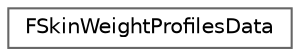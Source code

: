 digraph "Graphical Class Hierarchy"
{
 // INTERACTIVE_SVG=YES
 // LATEX_PDF_SIZE
  bgcolor="transparent";
  edge [fontname=Helvetica,fontsize=10,labelfontname=Helvetica,labelfontsize=10];
  node [fontname=Helvetica,fontsize=10,shape=box,height=0.2,width=0.4];
  rankdir="LR";
  Node0 [id="Node000000",label="FSkinWeightProfilesData",height=0.2,width=0.4,color="grey40", fillcolor="white", style="filled",URL="$d7/d61/structFSkinWeightProfilesData.html",tooltip="Runtime structure for keeping track of skin weight profile(s) and the associated buffer."];
}
